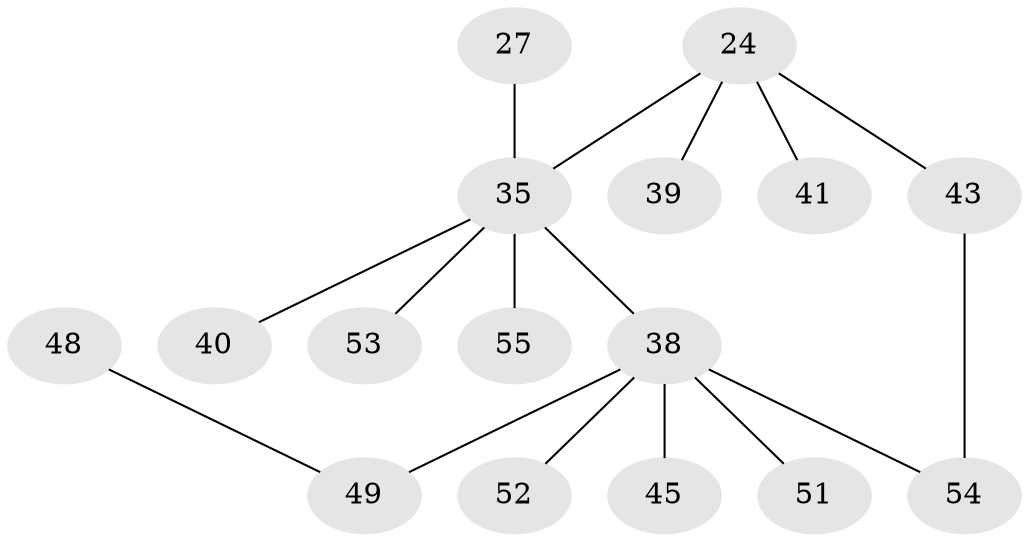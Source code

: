 // original degree distribution, {8: 0.01818181818181818, 3: 0.21818181818181817, 5: 0.01818181818181818, 4: 0.09090909090909091, 2: 0.2727272727272727, 1: 0.38181818181818183}
// Generated by graph-tools (version 1.1) at 2025/44/03/04/25 21:44:49]
// undirected, 16 vertices, 16 edges
graph export_dot {
graph [start="1"]
  node [color=gray90,style=filled];
  24 [super="+8+14"];
  27 [super="+13"];
  35 [super="+17"];
  38 [super="+22+31+10+34"];
  39;
  40;
  41;
  43 [super="+28+37"];
  45 [super="+33"];
  48 [super="+42"];
  49 [super="+29+20+23+30+46"];
  51 [super="+50"];
  52;
  53 [super="+47"];
  54;
  55;
  24 -- 39;
  24 -- 35 [weight=2];
  24 -- 41;
  24 -- 43 [weight=2];
  27 -- 35;
  35 -- 55;
  35 -- 40;
  35 -- 38 [weight=3];
  35 -- 53;
  38 -- 52;
  38 -- 49 [weight=2];
  38 -- 54;
  38 -- 45;
  38 -- 51;
  43 -- 54;
  48 -- 49;
}
